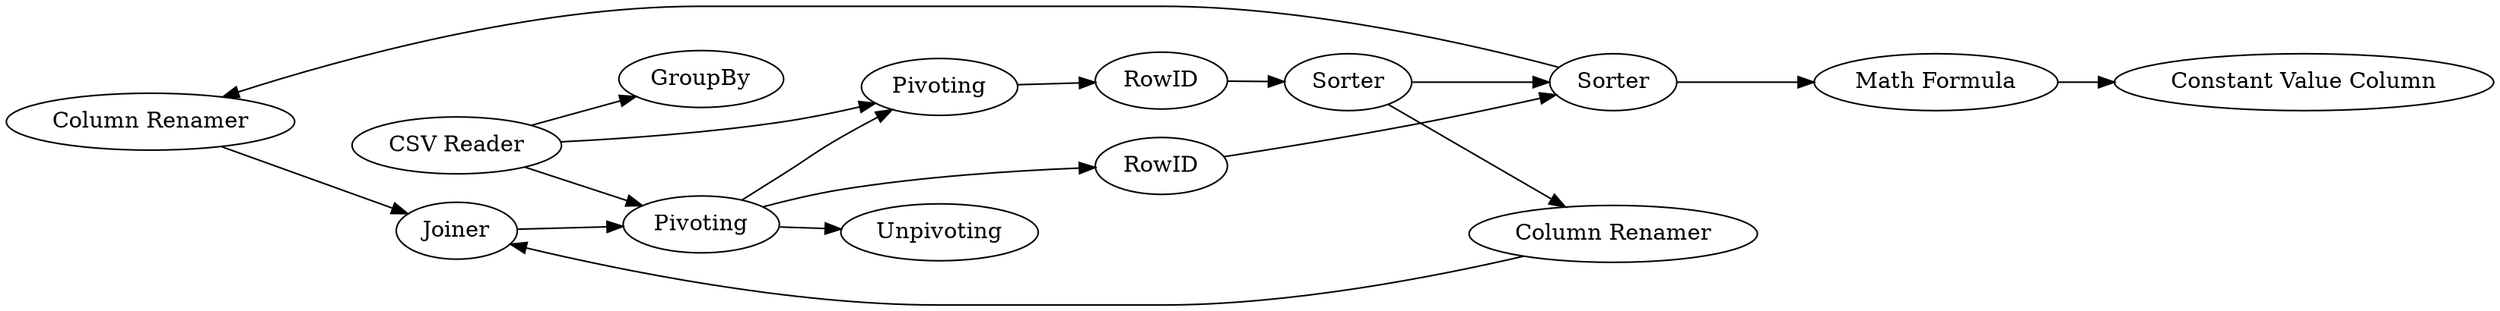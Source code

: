 digraph {
	36 -> 34
	20 -> 21
	16 -> 35
	18 -> 24
	21 -> 16
	33 -> 19
	17 -> 36
	19 -> 20
	19 -> 22
	22 -> 17
	33 -> 3
	17 -> 18
	35 -> 34
	19 -> 23
	33 -> 20
	16 -> 17
	34 -> 19
	16 [label=Sorter]
	24 [label="Constant Value Column"]
	20 [label=Pivoting]
	35 [label="Column Renamer"]
	34 [label=Joiner]
	22 [label=RowID]
	36 [label="Column Renamer"]
	23 [label=Unpivoting]
	18 [label="Math Formula"]
	21 [label=RowID]
	33 [label="CSV Reader"]
	17 [label=Sorter]
	3 [label=GroupBy]
	19 [label=Pivoting]
	rankdir=LR
}
